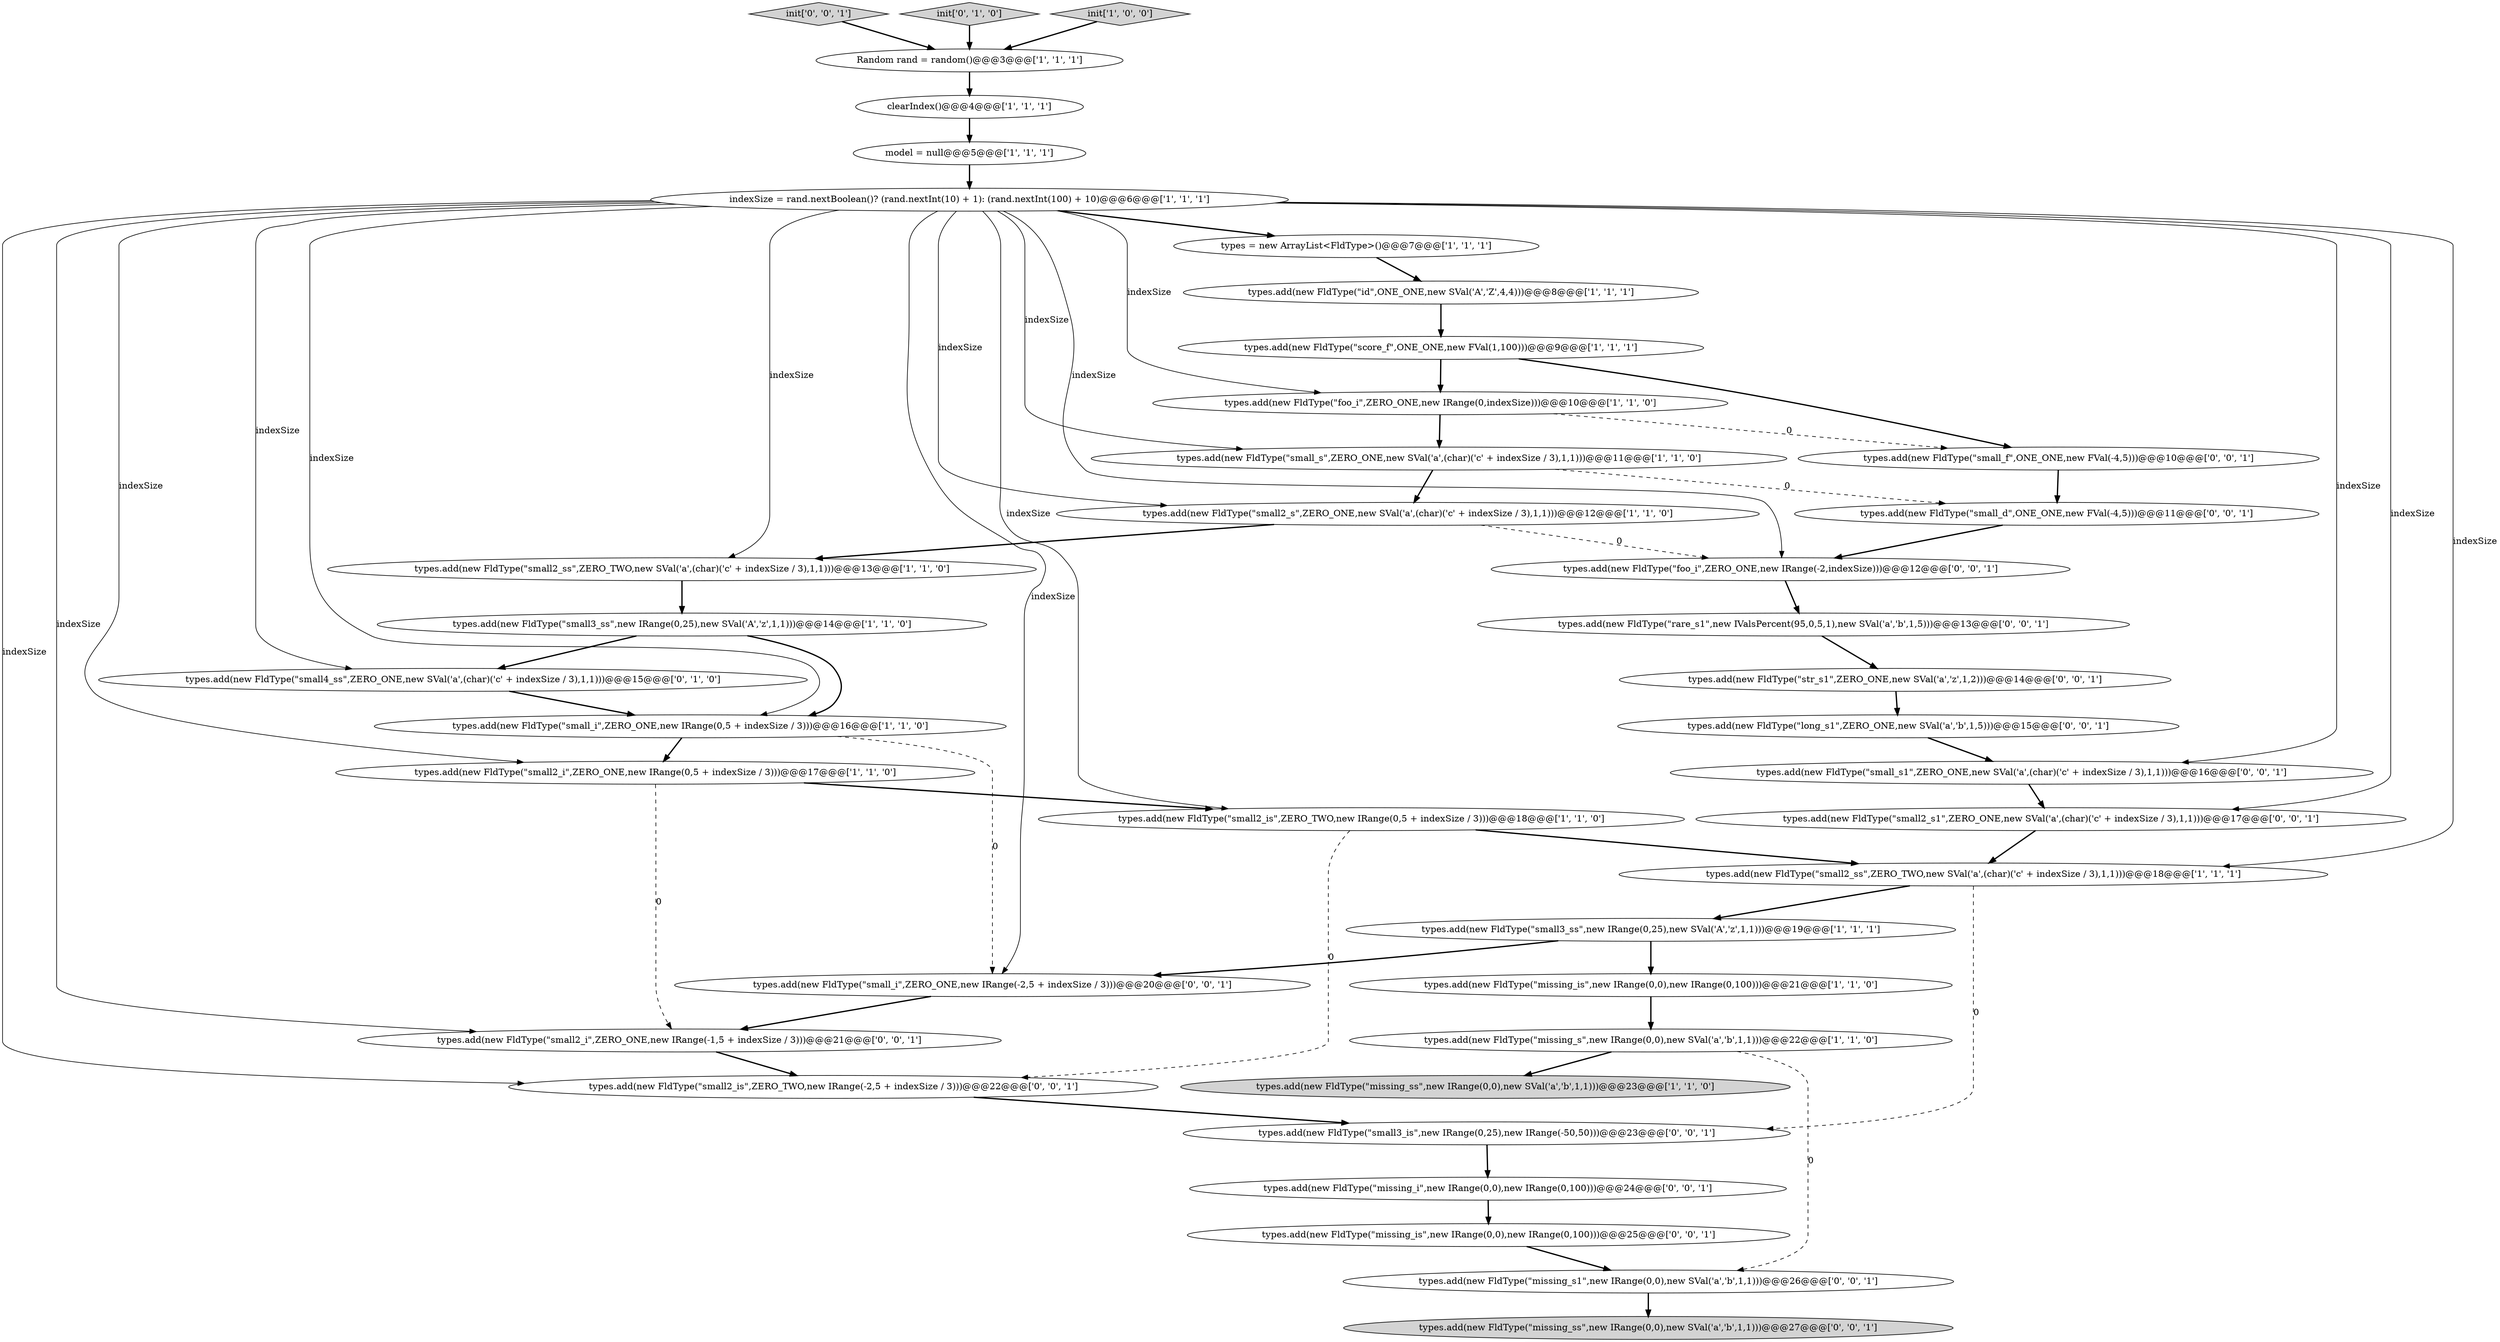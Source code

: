 digraph {
28 [style = filled, label = "init['0', '0', '1']", fillcolor = lightgray, shape = diamond image = "AAA0AAABBB3BBB"];
32 [style = filled, label = "types.add(new FldType(\"small_d\",ONE_ONE,new FVal(-4,5)))@@@11@@@['0', '0', '1']", fillcolor = white, shape = ellipse image = "AAA0AAABBB3BBB"];
19 [style = filled, label = "types.add(new FldType(\"id\",ONE_ONE,new SVal('A','Z',4,4)))@@@8@@@['1', '1', '1']", fillcolor = white, shape = ellipse image = "AAA0AAABBB1BBB"];
24 [style = filled, label = "types.add(new FldType(\"missing_s1\",new IRange(0,0),new SVal('a','b',1,1)))@@@26@@@['0', '0', '1']", fillcolor = white, shape = ellipse image = "AAA0AAABBB3BBB"];
35 [style = filled, label = "types.add(new FldType(\"small3_is\",new IRange(0,25),new IRange(-50,50)))@@@23@@@['0', '0', '1']", fillcolor = white, shape = ellipse image = "AAA0AAABBB3BBB"];
10 [style = filled, label = "types.add(new FldType(\"small3_ss\",new IRange(0,25),new SVal('A','z',1,1)))@@@19@@@['1', '1', '1']", fillcolor = white, shape = ellipse image = "AAA0AAABBB1BBB"];
37 [style = filled, label = "types.add(new FldType(\"small2_s1\",ZERO_ONE,new SVal('a',(char)('c' + indexSize / 3),1,1)))@@@17@@@['0', '0', '1']", fillcolor = white, shape = ellipse image = "AAA0AAABBB3BBB"];
8 [style = filled, label = "types = new ArrayList<FldType>()@@@7@@@['1', '1', '1']", fillcolor = white, shape = ellipse image = "AAA0AAABBB1BBB"];
1 [style = filled, label = "indexSize = rand.nextBoolean()? (rand.nextInt(10) + 1): (rand.nextInt(100) + 10)@@@6@@@['1', '1', '1']", fillcolor = white, shape = ellipse image = "AAA0AAABBB1BBB"];
6 [style = filled, label = "types.add(new FldType(\"small2_ss\",ZERO_TWO,new SVal('a',(char)('c' + indexSize / 3),1,1)))@@@18@@@['1', '1', '1']", fillcolor = white, shape = ellipse image = "AAA0AAABBB1BBB"];
0 [style = filled, label = "types.add(new FldType(\"small2_ss\",ZERO_TWO,new SVal('a',(char)('c' + indexSize / 3),1,1)))@@@13@@@['1', '1', '0']", fillcolor = white, shape = ellipse image = "AAA0AAABBB1BBB"];
16 [style = filled, label = "types.add(new FldType(\"small_s\",ZERO_ONE,new SVal('a',(char)('c' + indexSize / 3),1,1)))@@@11@@@['1', '1', '0']", fillcolor = white, shape = ellipse image = "AAA0AAABBB1BBB"];
26 [style = filled, label = "types.add(new FldType(\"small_f\",ONE_ONE,new FVal(-4,5)))@@@10@@@['0', '0', '1']", fillcolor = white, shape = ellipse image = "AAA0AAABBB3BBB"];
21 [style = filled, label = "init['0', '1', '0']", fillcolor = lightgray, shape = diamond image = "AAA0AAABBB2BBB"];
31 [style = filled, label = "types.add(new FldType(\"rare_s1\",new IValsPercent(95,0,5,1),new SVal('a','b',1,5)))@@@13@@@['0', '0', '1']", fillcolor = white, shape = ellipse image = "AAA0AAABBB3BBB"];
13 [style = filled, label = "types.add(new FldType(\"score_f\",ONE_ONE,new FVal(1,100)))@@@9@@@['1', '1', '1']", fillcolor = white, shape = ellipse image = "AAA0AAABBB1BBB"];
9 [style = filled, label = "model = null@@@5@@@['1', '1', '1']", fillcolor = white, shape = ellipse image = "AAA0AAABBB1BBB"];
36 [style = filled, label = "types.add(new FldType(\"missing_i\",new IRange(0,0),new IRange(0,100)))@@@24@@@['0', '0', '1']", fillcolor = white, shape = ellipse image = "AAA0AAABBB3BBB"];
15 [style = filled, label = "types.add(new FldType(\"foo_i\",ZERO_ONE,new IRange(0,indexSize)))@@@10@@@['1', '1', '0']", fillcolor = white, shape = ellipse image = "AAA0AAABBB1BBB"];
30 [style = filled, label = "types.add(new FldType(\"str_s1\",ZERO_ONE,new SVal('a','z',1,2)))@@@14@@@['0', '0', '1']", fillcolor = white, shape = ellipse image = "AAA0AAABBB3BBB"];
11 [style = filled, label = "types.add(new FldType(\"small_i\",ZERO_ONE,new IRange(0,5 + indexSize / 3)))@@@16@@@['1', '1', '0']", fillcolor = white, shape = ellipse image = "AAA0AAABBB1BBB"];
29 [style = filled, label = "types.add(new FldType(\"missing_is\",new IRange(0,0),new IRange(0,100)))@@@25@@@['0', '0', '1']", fillcolor = white, shape = ellipse image = "AAA0AAABBB3BBB"];
5 [style = filled, label = "types.add(new FldType(\"missing_s\",new IRange(0,0),new SVal('a','b',1,1)))@@@22@@@['1', '1', '0']", fillcolor = white, shape = ellipse image = "AAA0AAABBB1BBB"];
12 [style = filled, label = "init['1', '0', '0']", fillcolor = lightgray, shape = diamond image = "AAA0AAABBB1BBB"];
38 [style = filled, label = "types.add(new FldType(\"small2_i\",ZERO_ONE,new IRange(-1,5 + indexSize / 3)))@@@21@@@['0', '0', '1']", fillcolor = white, shape = ellipse image = "AAA0AAABBB3BBB"];
14 [style = filled, label = "types.add(new FldType(\"small2_s\",ZERO_ONE,new SVal('a',(char)('c' + indexSize / 3),1,1)))@@@12@@@['1', '1', '0']", fillcolor = white, shape = ellipse image = "AAA0AAABBB1BBB"];
17 [style = filled, label = "clearIndex()@@@4@@@['1', '1', '1']", fillcolor = white, shape = ellipse image = "AAA0AAABBB1BBB"];
34 [style = filled, label = "types.add(new FldType(\"missing_ss\",new IRange(0,0),new SVal('a','b',1,1)))@@@27@@@['0', '0', '1']", fillcolor = lightgray, shape = ellipse image = "AAA0AAABBB3BBB"];
27 [style = filled, label = "types.add(new FldType(\"long_s1\",ZERO_ONE,new SVal('a','b',1,5)))@@@15@@@['0', '0', '1']", fillcolor = white, shape = ellipse image = "AAA0AAABBB3BBB"];
7 [style = filled, label = "types.add(new FldType(\"missing_is\",new IRange(0,0),new IRange(0,100)))@@@21@@@['1', '1', '0']", fillcolor = white, shape = ellipse image = "AAA0AAABBB1BBB"];
23 [style = filled, label = "types.add(new FldType(\"small_i\",ZERO_ONE,new IRange(-2,5 + indexSize / 3)))@@@20@@@['0', '0', '1']", fillcolor = white, shape = ellipse image = "AAA0AAABBB3BBB"];
22 [style = filled, label = "types.add(new FldType(\"small4_ss\",ZERO_ONE,new SVal('a',(char)('c' + indexSize / 3),1,1)))@@@15@@@['0', '1', '0']", fillcolor = white, shape = ellipse image = "AAA1AAABBB2BBB"];
33 [style = filled, label = "types.add(new FldType(\"small_s1\",ZERO_ONE,new SVal('a',(char)('c' + indexSize / 3),1,1)))@@@16@@@['0', '0', '1']", fillcolor = white, shape = ellipse image = "AAA0AAABBB3BBB"];
18 [style = filled, label = "Random rand = random()@@@3@@@['1', '1', '1']", fillcolor = white, shape = ellipse image = "AAA0AAABBB1BBB"];
4 [style = filled, label = "types.add(new FldType(\"small2_i\",ZERO_ONE,new IRange(0,5 + indexSize / 3)))@@@17@@@['1', '1', '0']", fillcolor = white, shape = ellipse image = "AAA0AAABBB1BBB"];
39 [style = filled, label = "types.add(new FldType(\"small2_is\",ZERO_TWO,new IRange(-2,5 + indexSize / 3)))@@@22@@@['0', '0', '1']", fillcolor = white, shape = ellipse image = "AAA0AAABBB3BBB"];
25 [style = filled, label = "types.add(new FldType(\"foo_i\",ZERO_ONE,new IRange(-2,indexSize)))@@@12@@@['0', '0', '1']", fillcolor = white, shape = ellipse image = "AAA0AAABBB3BBB"];
2 [style = filled, label = "types.add(new FldType(\"small3_ss\",new IRange(0,25),new SVal('A','z',1,1)))@@@14@@@['1', '1', '0']", fillcolor = white, shape = ellipse image = "AAA0AAABBB1BBB"];
3 [style = filled, label = "types.add(new FldType(\"small2_is\",ZERO_TWO,new IRange(0,5 + indexSize / 3)))@@@18@@@['1', '1', '0']", fillcolor = white, shape = ellipse image = "AAA0AAABBB1BBB"];
20 [style = filled, label = "types.add(new FldType(\"missing_ss\",new IRange(0,0),new SVal('a','b',1,1)))@@@23@@@['1', '1', '0']", fillcolor = lightgray, shape = ellipse image = "AAA0AAABBB1BBB"];
22->11 [style = bold, label=""];
13->26 [style = bold, label=""];
1->16 [style = solid, label="indexSize"];
1->11 [style = solid, label="indexSize"];
13->15 [style = bold, label=""];
11->4 [style = bold, label=""];
1->39 [style = solid, label="indexSize"];
27->33 [style = bold, label=""];
1->37 [style = solid, label="indexSize"];
5->24 [style = dashed, label="0"];
24->34 [style = bold, label=""];
10->23 [style = bold, label=""];
36->29 [style = bold, label=""];
3->39 [style = dashed, label="0"];
1->0 [style = solid, label="indexSize"];
2->11 [style = bold, label=""];
39->35 [style = bold, label=""];
1->8 [style = bold, label=""];
1->4 [style = solid, label="indexSize"];
1->38 [style = solid, label="indexSize"];
14->0 [style = bold, label=""];
1->15 [style = solid, label="indexSize"];
11->23 [style = dashed, label="0"];
4->38 [style = dashed, label="0"];
33->37 [style = bold, label=""];
1->22 [style = solid, label="indexSize"];
19->13 [style = bold, label=""];
3->6 [style = bold, label=""];
6->10 [style = bold, label=""];
30->27 [style = bold, label=""];
1->25 [style = solid, label="indexSize"];
10->7 [style = bold, label=""];
16->32 [style = dashed, label="0"];
32->25 [style = bold, label=""];
1->33 [style = solid, label="indexSize"];
14->25 [style = dashed, label="0"];
21->18 [style = bold, label=""];
37->6 [style = bold, label=""];
16->14 [style = bold, label=""];
2->22 [style = bold, label=""];
17->9 [style = bold, label=""];
5->20 [style = bold, label=""];
26->32 [style = bold, label=""];
15->16 [style = bold, label=""];
12->18 [style = bold, label=""];
35->36 [style = bold, label=""];
28->18 [style = bold, label=""];
23->38 [style = bold, label=""];
1->6 [style = solid, label="indexSize"];
7->5 [style = bold, label=""];
25->31 [style = bold, label=""];
6->35 [style = dashed, label="0"];
18->17 [style = bold, label=""];
31->30 [style = bold, label=""];
29->24 [style = bold, label=""];
0->2 [style = bold, label=""];
1->14 [style = solid, label="indexSize"];
1->3 [style = solid, label="indexSize"];
9->1 [style = bold, label=""];
4->3 [style = bold, label=""];
15->26 [style = dashed, label="0"];
8->19 [style = bold, label=""];
38->39 [style = bold, label=""];
1->23 [style = solid, label="indexSize"];
}
